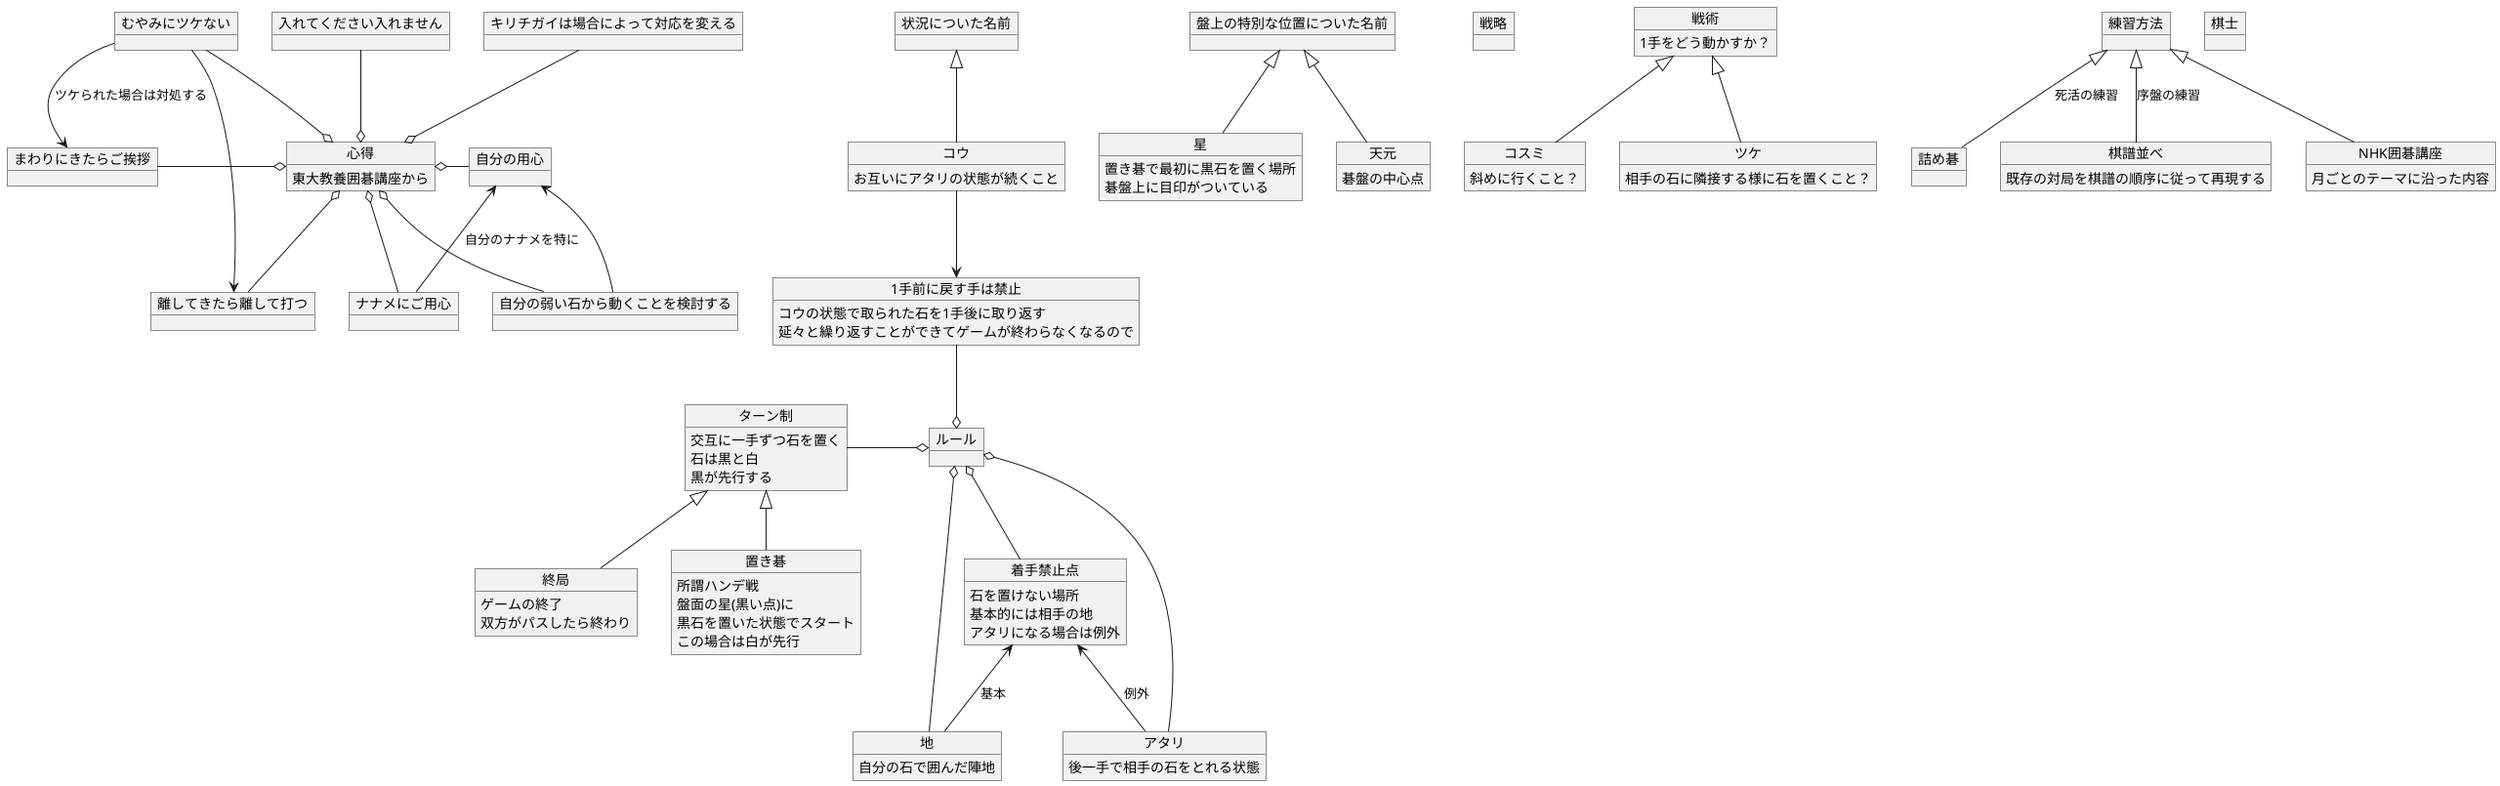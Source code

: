 @startuml

' 囲碁というゲームについて
object ルール

object ターン制 {
  交互に一手ずつ石を置く
  石は黒と白
  黒が先行する
}
object 置き碁 {
  所謂ハンデ戦
  盤面の星(黒い点)に
  黒石を置いた状態でスタート
  この場合は白が先行
}
object 終局 {
  ゲームの終了
  双方がパスしたら終わり
}

object 地 {
  自分の石で囲んだ陣地
}
object 着手禁止点 {
  石を置けない場所
  基本的には相手の地
  アタリになる場合は例外
}
object アタリ {
  後一手で相手の石をとれる状態
}
object 1手前に戻す手は禁止 {
  コウの状態で取られた石を1手後に取り返す
  延々と繰り返すことができてゲームが終わらなくなるので
}

ルール o-l- ターン制
ルール o-u- 地
ルール o-d- 着手禁止点
ルール o-u- 1手前に戻す手は禁止
ルール o- アタリ
着手禁止点 <-- 地 : 基本
着手禁止点 <-d- アタリ : 例外
ターン制 <|-- 置き碁
ターン制 <|-- 終局

' 対局に勝つための知識
object 状況についた名前

object コウ {
  お互いにアタリの状態が続くこと
}

状況についた名前 <|-- コウ

コウ --> 1手前に戻す手は禁止

object 盤上の特別な位置についた名前

object 星 {
  置き碁で最初に黒石を置く場所
  碁盤上に目印がついている
}
object 天元 {
  碁盤の中心点
}

盤上の特別な位置についた名前 <|-- 星
盤上の特別な位置についた名前 <|-- 天元

object 戦略
object 戦術 {
  1手をどう動かすか？
}

object コスミ {
  斜めに行くこと？
}

object ツケ {
  相手の石に隣接する様に石を置くこと？
}

戦術 <|-- コスミ
戦術 <|-- ツケ

' 練習方法
object 練習方法

object 詰め碁
object 棋譜並べ {
  既存の対局を棋譜の順序に従って再現する
}
object NHK囲碁講座 {
  月ごとのテーマに沿った内容
}

練習方法 <|-- 詰め碁 : 死活の練習
練習方法 <|-- 棋譜並べ : 序盤の練習
練習方法 <|-- NHK囲碁講座

' 関わる人について
object 棋士

' まだ分類できないもの
object 心得 {
  東大教養囲碁講座から
}

object まわりにきたらご挨拶
object ナナメにご用心
object 入れてください入れません
object 自分の用心
object 自分の弱い石から動くことを検討する
object キリチガイは場合によって対応を変える
object 離してきたら離して打つ
object むやみにツケない

心得 o-l- まわりにきたらご挨拶
心得 o-r- 自分の用心
心得 o-- ナナメにご用心
心得 o-- 離してきたら離して打つ
心得 o-- むやみにツケない
心得 o-- 自分の弱い石から動くことを検討する
心得 o-u- キリチガイは場合によって対応を変える
心得 o-u- 入れてください入れません
自分の用心 <-d- ナナメにご用心 : 自分のナナメを特に
自分の用心 <-- 自分の弱い石から動くことを検討する
離してきたら離して打つ <-d- むやみにツケない
まわりにきたらご挨拶 <-u- むやみにツケない : ツケられた場合は対処する

@enduml